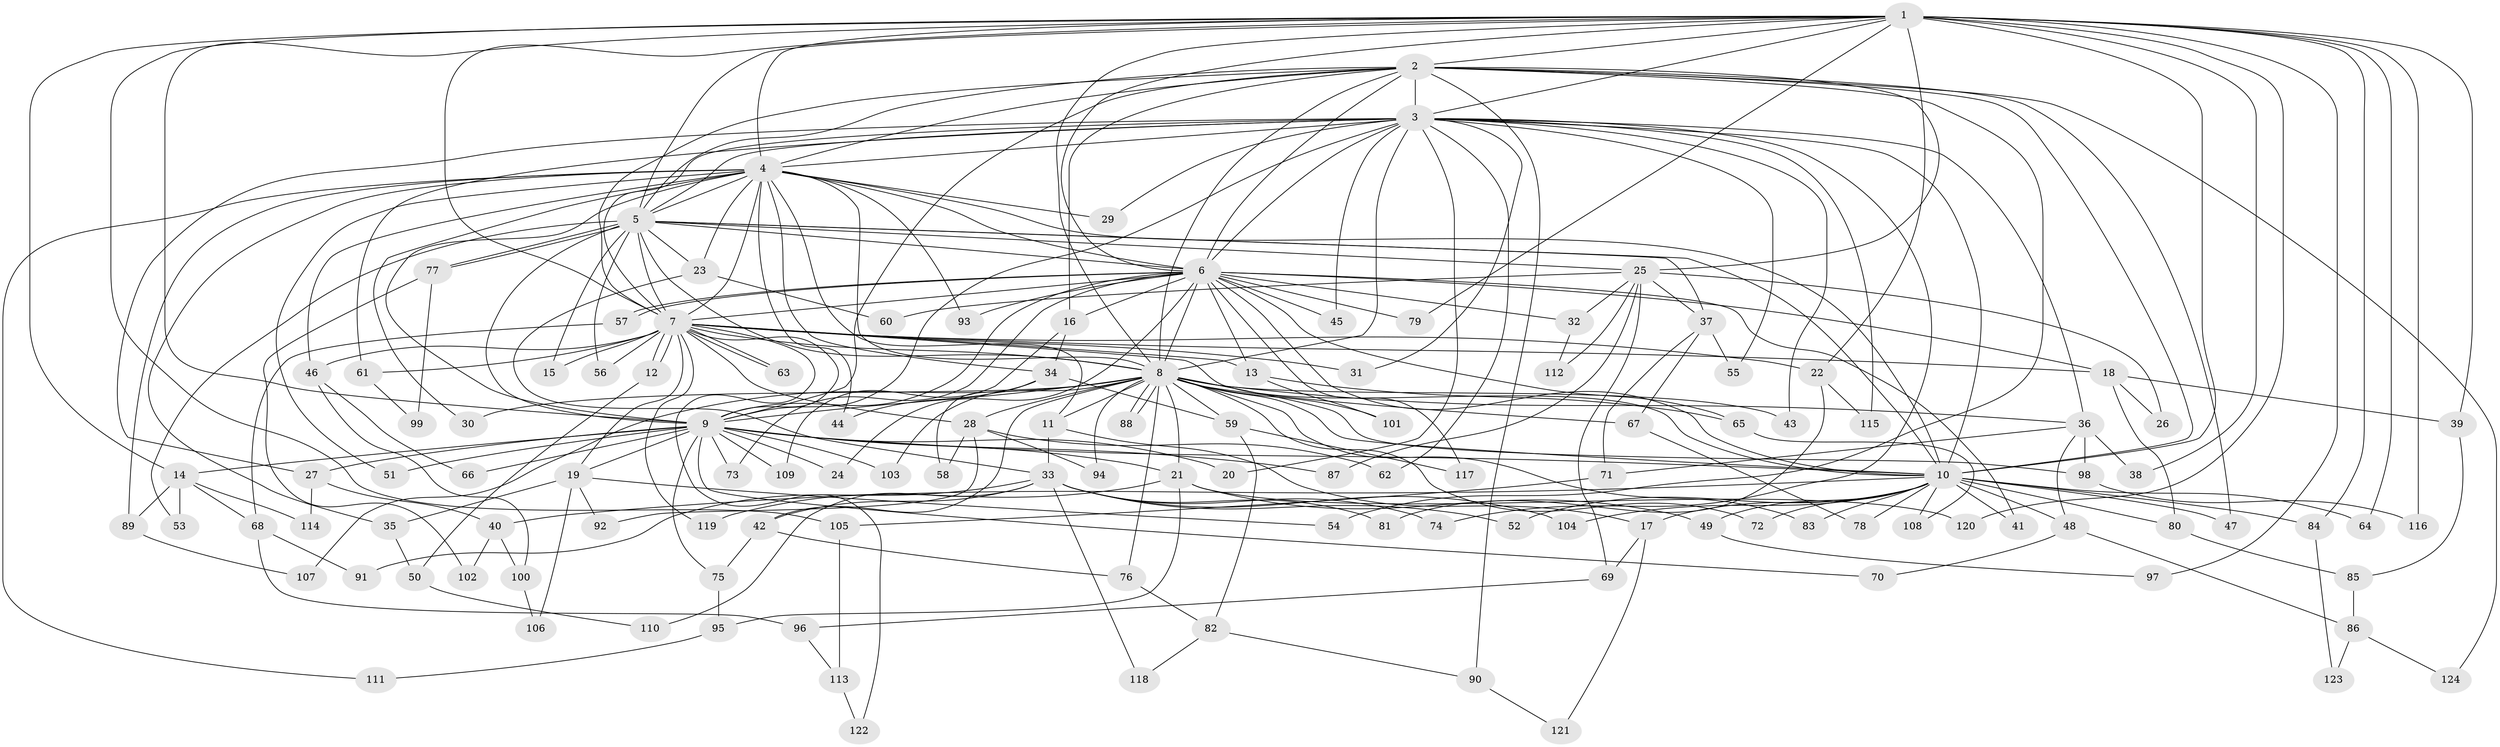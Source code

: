 // Generated by graph-tools (version 1.1) at 2025/25/03/09/25 03:25:48]
// undirected, 124 vertices, 273 edges
graph export_dot {
graph [start="1"]
  node [color=gray90,style=filled];
  1;
  2;
  3;
  4;
  5;
  6;
  7;
  8;
  9;
  10;
  11;
  12;
  13;
  14;
  15;
  16;
  17;
  18;
  19;
  20;
  21;
  22;
  23;
  24;
  25;
  26;
  27;
  28;
  29;
  30;
  31;
  32;
  33;
  34;
  35;
  36;
  37;
  38;
  39;
  40;
  41;
  42;
  43;
  44;
  45;
  46;
  47;
  48;
  49;
  50;
  51;
  52;
  53;
  54;
  55;
  56;
  57;
  58;
  59;
  60;
  61;
  62;
  63;
  64;
  65;
  66;
  67;
  68;
  69;
  70;
  71;
  72;
  73;
  74;
  75;
  76;
  77;
  78;
  79;
  80;
  81;
  82;
  83;
  84;
  85;
  86;
  87;
  88;
  89;
  90;
  91;
  92;
  93;
  94;
  95;
  96;
  97;
  98;
  99;
  100;
  101;
  102;
  103;
  104;
  105;
  106;
  107;
  108;
  109;
  110;
  111;
  112;
  113;
  114;
  115;
  116;
  117;
  118;
  119;
  120;
  121;
  122;
  123;
  124;
  1 -- 2;
  1 -- 3;
  1 -- 4;
  1 -- 5;
  1 -- 6;
  1 -- 7;
  1 -- 8;
  1 -- 9;
  1 -- 10;
  1 -- 14;
  1 -- 22;
  1 -- 38;
  1 -- 39;
  1 -- 64;
  1 -- 79;
  1 -- 84;
  1 -- 97;
  1 -- 105;
  1 -- 116;
  1 -- 120;
  2 -- 3;
  2 -- 4;
  2 -- 5;
  2 -- 6;
  2 -- 7;
  2 -- 8;
  2 -- 9;
  2 -- 10;
  2 -- 16;
  2 -- 25;
  2 -- 47;
  2 -- 54;
  2 -- 90;
  2 -- 124;
  3 -- 4;
  3 -- 5;
  3 -- 6;
  3 -- 7;
  3 -- 8;
  3 -- 9;
  3 -- 10;
  3 -- 20;
  3 -- 27;
  3 -- 29;
  3 -- 31;
  3 -- 36;
  3 -- 43;
  3 -- 45;
  3 -- 55;
  3 -- 61;
  3 -- 62;
  3 -- 74;
  3 -- 115;
  4 -- 5;
  4 -- 6;
  4 -- 7;
  4 -- 8;
  4 -- 9;
  4 -- 10;
  4 -- 11;
  4 -- 23;
  4 -- 29;
  4 -- 30;
  4 -- 34;
  4 -- 35;
  4 -- 44;
  4 -- 46;
  4 -- 51;
  4 -- 89;
  4 -- 93;
  4 -- 111;
  5 -- 6;
  5 -- 7;
  5 -- 8;
  5 -- 9;
  5 -- 10;
  5 -- 15;
  5 -- 23;
  5 -- 25;
  5 -- 37;
  5 -- 53;
  5 -- 56;
  5 -- 77;
  5 -- 77;
  6 -- 7;
  6 -- 8;
  6 -- 9;
  6 -- 10;
  6 -- 13;
  6 -- 16;
  6 -- 18;
  6 -- 24;
  6 -- 32;
  6 -- 41;
  6 -- 45;
  6 -- 57;
  6 -- 57;
  6 -- 65;
  6 -- 73;
  6 -- 79;
  6 -- 93;
  6 -- 117;
  7 -- 8;
  7 -- 9;
  7 -- 10;
  7 -- 12;
  7 -- 12;
  7 -- 13;
  7 -- 15;
  7 -- 18;
  7 -- 19;
  7 -- 22;
  7 -- 28;
  7 -- 31;
  7 -- 46;
  7 -- 56;
  7 -- 61;
  7 -- 63;
  7 -- 63;
  7 -- 119;
  7 -- 122;
  8 -- 9;
  8 -- 10;
  8 -- 11;
  8 -- 21;
  8 -- 28;
  8 -- 30;
  8 -- 36;
  8 -- 42;
  8 -- 43;
  8 -- 59;
  8 -- 67;
  8 -- 72;
  8 -- 76;
  8 -- 83;
  8 -- 88;
  8 -- 88;
  8 -- 94;
  8 -- 98;
  8 -- 101;
  8 -- 103;
  8 -- 107;
  9 -- 10;
  9 -- 14;
  9 -- 19;
  9 -- 20;
  9 -- 21;
  9 -- 24;
  9 -- 27;
  9 -- 51;
  9 -- 66;
  9 -- 70;
  9 -- 73;
  9 -- 75;
  9 -- 87;
  9 -- 103;
  9 -- 109;
  10 -- 17;
  10 -- 40;
  10 -- 41;
  10 -- 47;
  10 -- 48;
  10 -- 49;
  10 -- 52;
  10 -- 64;
  10 -- 72;
  10 -- 78;
  10 -- 80;
  10 -- 83;
  10 -- 84;
  10 -- 104;
  10 -- 108;
  11 -- 17;
  11 -- 33;
  12 -- 50;
  13 -- 65;
  13 -- 101;
  14 -- 53;
  14 -- 68;
  14 -- 89;
  14 -- 114;
  16 -- 34;
  16 -- 109;
  17 -- 69;
  17 -- 121;
  18 -- 26;
  18 -- 39;
  18 -- 80;
  19 -- 35;
  19 -- 54;
  19 -- 92;
  19 -- 106;
  21 -- 49;
  21 -- 95;
  21 -- 119;
  21 -- 120;
  22 -- 81;
  22 -- 115;
  23 -- 33;
  23 -- 60;
  25 -- 26;
  25 -- 32;
  25 -- 37;
  25 -- 60;
  25 -- 69;
  25 -- 87;
  25 -- 112;
  27 -- 40;
  27 -- 114;
  28 -- 58;
  28 -- 62;
  28 -- 92;
  28 -- 94;
  32 -- 112;
  33 -- 42;
  33 -- 52;
  33 -- 74;
  33 -- 81;
  33 -- 91;
  33 -- 104;
  33 -- 110;
  33 -- 118;
  34 -- 44;
  34 -- 58;
  34 -- 59;
  35 -- 50;
  36 -- 38;
  36 -- 48;
  36 -- 71;
  36 -- 98;
  37 -- 55;
  37 -- 67;
  37 -- 71;
  39 -- 85;
  40 -- 100;
  40 -- 102;
  42 -- 75;
  42 -- 76;
  46 -- 66;
  46 -- 100;
  48 -- 70;
  48 -- 86;
  49 -- 97;
  50 -- 110;
  57 -- 68;
  59 -- 82;
  59 -- 117;
  61 -- 99;
  65 -- 108;
  67 -- 78;
  68 -- 91;
  68 -- 96;
  69 -- 96;
  71 -- 105;
  75 -- 95;
  76 -- 82;
  77 -- 99;
  77 -- 102;
  80 -- 85;
  82 -- 90;
  82 -- 118;
  84 -- 123;
  85 -- 86;
  86 -- 123;
  86 -- 124;
  89 -- 107;
  90 -- 121;
  95 -- 111;
  96 -- 113;
  98 -- 116;
  100 -- 106;
  105 -- 113;
  113 -- 122;
}
